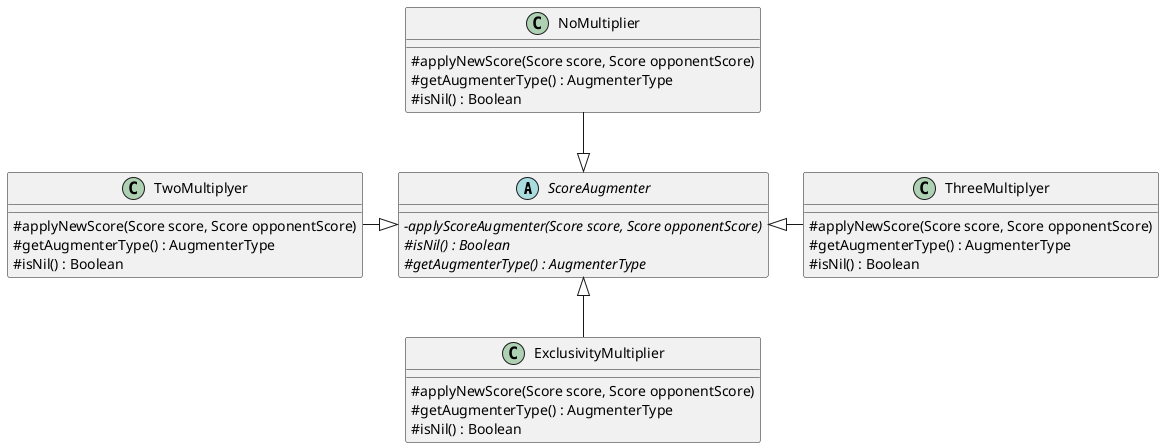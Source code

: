 @startuml DiagramaUML-DetalleAugmentation-TP2

skinparam classAttributeIconSize 0

abstract ScoreAugmenter{
    - {abstract}applyScoreAugmenter(Score score, Score opponentScore)
    # {abstract}isNil() : Boolean
    # {abstract}getAugmenterType() : AugmenterType
}

class ThreeMultiplyer{
    # applyNewScore(Score score, Score opponentScore)
    # getAugmenterType() : AugmenterType
    # isNil() : Boolean
}

class TwoMultiplyer{
    # applyNewScore(Score score, Score opponentScore)
    # getAugmenterType() : AugmenterType
    # isNil() : Boolean
}

class ExclusivityMultiplier{
    # applyNewScore(Score score, Score opponentScore)
    # getAugmenterType() : AugmenterType
    # isNil() : Boolean
}

class NoMultiplier{
    # applyNewScore(Score score, Score opponentScore)
    # getAugmenterType() : AugmenterType
    # isNil() : Boolean
}


ThreeMultiplyer --left|> ScoreAugmenter
TwoMultiplyer --right|> ScoreAugmenter
NoMultiplier --down|> ScoreAugmenter

ExclusivityMultiplier --up|> ScoreAugmenter

@enduml